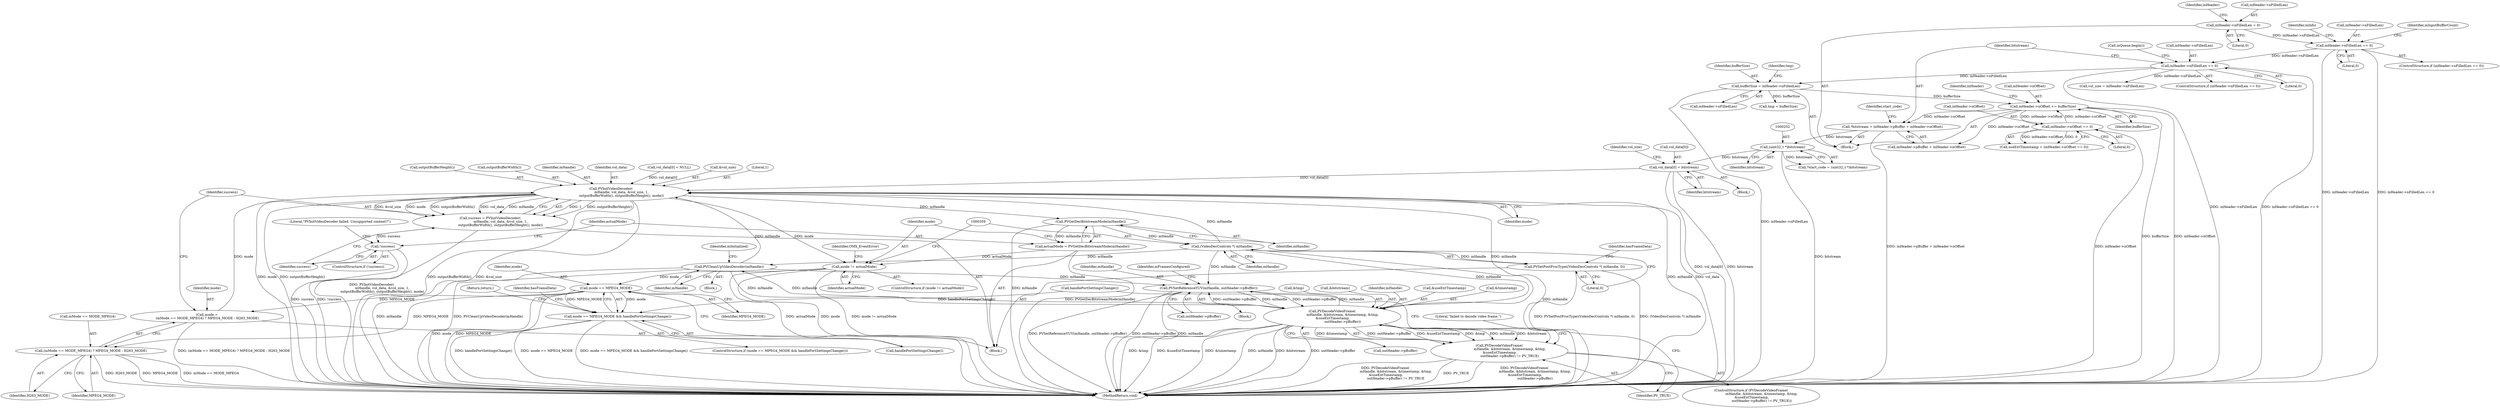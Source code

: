 digraph "0_Android_d4271b792bdad85a80e2b83ab34c4b30b74f53ec@array" {
"1000292" [label="(Call,vol_data[0] = bitstream)"];
"1000251" [label="(Call,(uint32_t *)bitstream)"];
"1000239" [label="(Call,*bitstream = inHeader->pBuffer + inHeader->nOffset)"];
"1000616" [label="(Call,inHeader->nOffset += bufferSize)"];
"1000504" [label="(Call,bufferSize = inHeader->nFilledLen)"];
"1000169" [label="(Call,inHeader->nFilledLen == 0)"];
"1000646" [label="(Call,inHeader->nFilledLen == 0)"];
"1000621" [label="(Call,inHeader->nFilledLen = 0)"];
"1000481" [label="(Call,inHeader->nOffset == 0)"];
"1000314" [label="(Call,PVInitVideoDecoder(\n                    mHandle, vol_data, &vol_size, 1,\n                    outputBufferWidth(), outputBufferHeight(), mode))"];
"1000312" [label="(Call,success = PVInitVideoDecoder(\n                    mHandle, vol_data, &vol_size, 1,\n                    outputBufferWidth(), outputBufferHeight(), mode))"];
"1000324" [label="(Call,!success)"];
"1000341" [label="(Call,PVGetDecBitstreamMode(mHandle))"];
"1000339" [label="(Call,actualMode = PVGetDecBitstreamMode(mHandle))"];
"1000344" [label="(Call,mode != actualMode)"];
"1000400" [label="(Call,mode == MPEG4_MODE)"];
"1000303" [label="(Call,mode =\n (mMode == MODE_MPEG4) ? MPEG4_MODE : H263_MODE)"];
"1000305" [label="(Call,(mMode == MODE_MPEG4) ? MPEG4_MODE : H263_MODE)"];
"1000399" [label="(Call,mode == MPEG4_MODE && handlePortSettingsChange())"];
"1000358" [label="(Call,(VideoDecControls *) mHandle)"];
"1000264" [label="(Call,PVCleanUpVideoDecoder(mHandle))"];
"1000470" [label="(Call,PVSetReferenceYUV(mHandle, outHeader->pBuffer))"];
"1000578" [label="(Call,PVDecodeVideoFrame(\n                    mHandle, &bitstream, &timestamp, &tmp,\n &useExtTimestamp,\n                    outHeader->pBuffer))"];
"1000577" [label="(Call,PVDecodeVideoFrame(\n                    mHandle, &bitstream, &timestamp, &tmp,\n &useExtTimestamp,\n                    outHeader->pBuffer) != PV_TRUE)"];
"1000357" [label="(Call,PVSetPostProcType((VideoDecControls *) mHandle, 0))"];
"1000605" [label="(Call,handlePortSettingsChange())"];
"1000577" [label="(Call,PVDecodeVideoFrame(\n                    mHandle, &bitstream, &timestamp, &tmp,\n &useExtTimestamp,\n                    outHeader->pBuffer) != PV_TRUE)"];
"1000588" [label="(Call,outHeader->pBuffer)"];
"1000129" [label="(Block,)"];
"1000621" [label="(Call,inHeader->nFilledLen = 0)"];
"1000324" [label="(Call,!success)"];
"1000401" [label="(Identifier,mode)"];
"1000400" [label="(Call,mode == MPEG4_MODE)"];
"1000479" [label="(Call,useExtTimestamp = (inHeader->nOffset == 0))"];
"1000296" [label="(Identifier,bitstream)"];
"1000272" [label="(Block,)"];
"1000297" [label="(Call,vol_size = inHeader->nFilledLen)"];
"1000645" [label="(ControlStructure,if (inHeader->nFilledLen == 0))"];
"1000341" [label="(Call,PVGetDecBitstreamMode(mHandle))"];
"1000267" [label="(Identifier,mInitialized)"];
"1000647" [label="(Call,inHeader->nFilledLen)"];
"1000328" [label="(Literal,\"PVInitVideoDecoder failed. Unsupported content?\")"];
"1000668" [label="(Identifier,mInputBufferCount)"];
"1000405" [label="(Return,return;)"];
"1000346" [label="(Identifier,actualMode)"];
"1000584" [label="(Call,&tmp)"];
"1000314" [label="(Call,PVInitVideoDecoder(\n                    mHandle, vol_data, &vol_size, 1,\n                    outputBufferWidth(), outputBufferHeight(), mode))"];
"1000321" [label="(Call,outputBufferHeight())"];
"1000471" [label="(Identifier,mHandle)"];
"1000251" [label="(Call,(uint32_t *)bitstream)"];
"1000320" [label="(Call,outputBufferWidth())"];
"1000168" [label="(ControlStructure,if (inHeader->nFilledLen == 0))"];
"1000361" [label="(Literal,0)"];
"1000629" [label="(Identifier,inHeader)"];
"1000176" [label="(Call,inQueue.begin())"];
"1000323" [label="(ControlStructure,if (!success))"];
"1000349" [label="(Identifier,OMX_EventError)"];
"1000306" [label="(Call,mMode == MODE_MPEG4)"];
"1000414" [label="(Block,)"];
"1000241" [label="(Call,inHeader->pBuffer + inHeader->nOffset)"];
"1000408" [label="(Identifier,hasFrameData)"];
"1000342" [label="(Identifier,mHandle)"];
"1000304" [label="(Identifier,mode)"];
"1000292" [label="(Call,vol_data[0] = bitstream)"];
"1000578" [label="(Call,PVDecodeVideoFrame(\n                    mHandle, &bitstream, &timestamp, &tmp,\n &useExtTimestamp,\n                    outHeader->pBuffer))"];
"1000170" [label="(Call,inHeader->nFilledLen)"];
"1000402" [label="(Identifier,MPEG4_MODE)"];
"1000485" [label="(Literal,0)"];
"1000360" [label="(Identifier,mHandle)"];
"1000646" [label="(Call,inHeader->nFilledLen == 0)"];
"1000654" [label="(Identifier,inInfo)"];
"1000173" [label="(Literal,0)"];
"1000511" [label="(Identifier,tmp)"];
"1000470" [label="(Call,PVSetReferenceYUV(mHandle, outHeader->pBuffer))"];
"1000357" [label="(Call,PVSetPostProcType((VideoDecControls *) mHandle, 0))"];
"1000322" [label="(Identifier,mode)"];
"1000315" [label="(Identifier,mHandle)"];
"1000240" [label="(Identifier,bitstream)"];
"1000169" [label="(Call,inHeader->nFilledLen == 0)"];
"1000505" [label="(Identifier,bufferSize)"];
"1000309" [label="(Identifier,MPEG4_MODE)"];
"1000399" [label="(Call,mode == MPEG4_MODE && handlePortSettingsChange())"];
"1000594" [label="(Literal,\"failed to decode video frame.\")"];
"1000472" [label="(Call,outHeader->pBuffer)"];
"1000476" [label="(Identifier,mFramesConfigured)"];
"1000316" [label="(Identifier,vol_data)"];
"1000622" [label="(Call,inHeader->nFilledLen)"];
"1000265" [label="(Identifier,mHandle)"];
"1000305" [label="(Call,(mMode == MODE_MPEG4) ? MPEG4_MODE : H263_MODE)"];
"1000580" [label="(Call,&bitstream)"];
"1000339" [label="(Call,actualMode = PVGetDecBitstreamMode(mHandle))"];
"1000482" [label="(Call,inHeader->nOffset)"];
"1000504" [label="(Call,bufferSize = inHeader->nFilledLen)"];
"1000303" [label="(Call,mode =\n (mMode == MODE_MPEG4) ? MPEG4_MODE : H263_MODE)"];
"1000364" [label="(Identifier,hasFrameData)"];
"1000481" [label="(Call,inHeader->nOffset == 0)"];
"1000340" [label="(Identifier,actualMode)"];
"1000617" [label="(Call,inHeader->nOffset)"];
"1000510" [label="(Call,tmp = bufferSize)"];
"1000343" [label="(ControlStructure,if (mode != actualMode))"];
"1000579" [label="(Identifier,mHandle)"];
"1000249" [label="(Call,*start_code = (uint32_t *)bitstream)"];
"1000278" [label="(Call,vol_data[0] = NULL)"];
"1000586" [label="(Call,&useExtTimestamp)"];
"1000398" [label="(ControlStructure,if (mode == MPEG4_MODE && handlePortSettingsChange()))"];
"1000298" [label="(Identifier,vol_size)"];
"1000325" [label="(Identifier,success)"];
"1000312" [label="(Call,success = PVInitVideoDecoder(\n                    mHandle, vol_data, &vol_size, 1,\n                    outputBufferWidth(), outputBufferHeight(), mode))"];
"1000403" [label="(Call,handlePortSettingsChange())"];
"1000250" [label="(Identifier,start_code)"];
"1000591" [label="(Identifier,PV_TRUE)"];
"1000253" [label="(Identifier,bitstream)"];
"1000616" [label="(Call,inHeader->nOffset += bufferSize)"];
"1000291" [label="(Block,)"];
"1000317" [label="(Call,&vol_size)"];
"1000620" [label="(Identifier,bufferSize)"];
"1000506" [label="(Call,inHeader->nFilledLen)"];
"1000576" [label="(ControlStructure,if (PVDecodeVideoFrame(\n                    mHandle, &bitstream, &timestamp, &tmp,\n &useExtTimestamp,\n                    outHeader->pBuffer) != PV_TRUE))"];
"1000358" [label="(Call,(VideoDecControls *) mHandle)"];
"1000264" [label="(Call,PVCleanUpVideoDecoder(mHandle))"];
"1000313" [label="(Identifier,success)"];
"1000310" [label="(Identifier,H263_MODE)"];
"1000650" [label="(Literal,0)"];
"1000293" [label="(Call,vol_data[0])"];
"1000345" [label="(Identifier,mode)"];
"1000623" [label="(Identifier,inHeader)"];
"1000319" [label="(Literal,1)"];
"1000263" [label="(Block,)"];
"1000625" [label="(Literal,0)"];
"1000344" [label="(Call,mode != actualMode)"];
"1000239" [label="(Call,*bitstream = inHeader->pBuffer + inHeader->nOffset)"];
"1000715" [label="(MethodReturn,void)"];
"1000582" [label="(Call,&timestamp)"];
"1000292" -> "1000291"  [label="AST: "];
"1000292" -> "1000296"  [label="CFG: "];
"1000293" -> "1000292"  [label="AST: "];
"1000296" -> "1000292"  [label="AST: "];
"1000298" -> "1000292"  [label="CFG: "];
"1000292" -> "1000715"  [label="DDG: vol_data[0]"];
"1000292" -> "1000715"  [label="DDG: bitstream"];
"1000251" -> "1000292"  [label="DDG: bitstream"];
"1000292" -> "1000314"  [label="DDG: vol_data[0]"];
"1000251" -> "1000249"  [label="AST: "];
"1000251" -> "1000253"  [label="CFG: "];
"1000252" -> "1000251"  [label="AST: "];
"1000253" -> "1000251"  [label="AST: "];
"1000249" -> "1000251"  [label="CFG: "];
"1000251" -> "1000715"  [label="DDG: bitstream"];
"1000251" -> "1000249"  [label="DDG: bitstream"];
"1000239" -> "1000251"  [label="DDG: bitstream"];
"1000239" -> "1000129"  [label="AST: "];
"1000239" -> "1000241"  [label="CFG: "];
"1000240" -> "1000239"  [label="AST: "];
"1000241" -> "1000239"  [label="AST: "];
"1000250" -> "1000239"  [label="CFG: "];
"1000239" -> "1000715"  [label="DDG: inHeader->pBuffer + inHeader->nOffset"];
"1000616" -> "1000239"  [label="DDG: inHeader->nOffset"];
"1000616" -> "1000129"  [label="AST: "];
"1000616" -> "1000620"  [label="CFG: "];
"1000617" -> "1000616"  [label="AST: "];
"1000620" -> "1000616"  [label="AST: "];
"1000623" -> "1000616"  [label="CFG: "];
"1000616" -> "1000715"  [label="DDG: inHeader->nOffset"];
"1000616" -> "1000715"  [label="DDG: bufferSize"];
"1000616" -> "1000241"  [label="DDG: inHeader->nOffset"];
"1000616" -> "1000481"  [label="DDG: inHeader->nOffset"];
"1000504" -> "1000616"  [label="DDG: bufferSize"];
"1000481" -> "1000616"  [label="DDG: inHeader->nOffset"];
"1000504" -> "1000129"  [label="AST: "];
"1000504" -> "1000506"  [label="CFG: "];
"1000505" -> "1000504"  [label="AST: "];
"1000506" -> "1000504"  [label="AST: "];
"1000511" -> "1000504"  [label="CFG: "];
"1000504" -> "1000715"  [label="DDG: inHeader->nFilledLen"];
"1000169" -> "1000504"  [label="DDG: inHeader->nFilledLen"];
"1000504" -> "1000510"  [label="DDG: bufferSize"];
"1000169" -> "1000168"  [label="AST: "];
"1000169" -> "1000173"  [label="CFG: "];
"1000170" -> "1000169"  [label="AST: "];
"1000173" -> "1000169"  [label="AST: "];
"1000176" -> "1000169"  [label="CFG: "];
"1000240" -> "1000169"  [label="CFG: "];
"1000169" -> "1000715"  [label="DDG: inHeader->nFilledLen == 0"];
"1000169" -> "1000715"  [label="DDG: inHeader->nFilledLen"];
"1000646" -> "1000169"  [label="DDG: inHeader->nFilledLen"];
"1000169" -> "1000297"  [label="DDG: inHeader->nFilledLen"];
"1000646" -> "1000645"  [label="AST: "];
"1000646" -> "1000650"  [label="CFG: "];
"1000647" -> "1000646"  [label="AST: "];
"1000650" -> "1000646"  [label="AST: "];
"1000654" -> "1000646"  [label="CFG: "];
"1000668" -> "1000646"  [label="CFG: "];
"1000646" -> "1000715"  [label="DDG: inHeader->nFilledLen == 0"];
"1000646" -> "1000715"  [label="DDG: inHeader->nFilledLen"];
"1000621" -> "1000646"  [label="DDG: inHeader->nFilledLen"];
"1000621" -> "1000129"  [label="AST: "];
"1000621" -> "1000625"  [label="CFG: "];
"1000622" -> "1000621"  [label="AST: "];
"1000625" -> "1000621"  [label="AST: "];
"1000629" -> "1000621"  [label="CFG: "];
"1000481" -> "1000479"  [label="AST: "];
"1000481" -> "1000485"  [label="CFG: "];
"1000482" -> "1000481"  [label="AST: "];
"1000485" -> "1000481"  [label="AST: "];
"1000479" -> "1000481"  [label="CFG: "];
"1000481" -> "1000715"  [label="DDG: inHeader->nOffset"];
"1000481" -> "1000479"  [label="DDG: inHeader->nOffset"];
"1000481" -> "1000479"  [label="DDG: 0"];
"1000314" -> "1000312"  [label="AST: "];
"1000314" -> "1000322"  [label="CFG: "];
"1000315" -> "1000314"  [label="AST: "];
"1000316" -> "1000314"  [label="AST: "];
"1000317" -> "1000314"  [label="AST: "];
"1000319" -> "1000314"  [label="AST: "];
"1000320" -> "1000314"  [label="AST: "];
"1000321" -> "1000314"  [label="AST: "];
"1000322" -> "1000314"  [label="AST: "];
"1000312" -> "1000314"  [label="CFG: "];
"1000314" -> "1000715"  [label="DDG: mHandle"];
"1000314" -> "1000715"  [label="DDG: vol_data"];
"1000314" -> "1000715"  [label="DDG: mode"];
"1000314" -> "1000715"  [label="DDG: outputBufferHeight()"];
"1000314" -> "1000715"  [label="DDG: outputBufferWidth()"];
"1000314" -> "1000715"  [label="DDG: &vol_size"];
"1000314" -> "1000312"  [label="DDG: 1"];
"1000314" -> "1000312"  [label="DDG: outputBufferHeight()"];
"1000314" -> "1000312"  [label="DDG: &vol_size"];
"1000314" -> "1000312"  [label="DDG: mode"];
"1000314" -> "1000312"  [label="DDG: outputBufferWidth()"];
"1000314" -> "1000312"  [label="DDG: vol_data"];
"1000314" -> "1000312"  [label="DDG: mHandle"];
"1000578" -> "1000314"  [label="DDG: mHandle"];
"1000264" -> "1000314"  [label="DDG: mHandle"];
"1000358" -> "1000314"  [label="DDG: mHandle"];
"1000278" -> "1000314"  [label="DDG: vol_data[0]"];
"1000303" -> "1000314"  [label="DDG: mode"];
"1000314" -> "1000341"  [label="DDG: mHandle"];
"1000314" -> "1000344"  [label="DDG: mode"];
"1000312" -> "1000272"  [label="AST: "];
"1000313" -> "1000312"  [label="AST: "];
"1000325" -> "1000312"  [label="CFG: "];
"1000312" -> "1000715"  [label="DDG: PVInitVideoDecoder(\n                    mHandle, vol_data, &vol_size, 1,\n                    outputBufferWidth(), outputBufferHeight(), mode)"];
"1000312" -> "1000324"  [label="DDG: success"];
"1000324" -> "1000323"  [label="AST: "];
"1000324" -> "1000325"  [label="CFG: "];
"1000325" -> "1000324"  [label="AST: "];
"1000328" -> "1000324"  [label="CFG: "];
"1000340" -> "1000324"  [label="CFG: "];
"1000324" -> "1000715"  [label="DDG: !success"];
"1000324" -> "1000715"  [label="DDG: success"];
"1000341" -> "1000339"  [label="AST: "];
"1000341" -> "1000342"  [label="CFG: "];
"1000342" -> "1000341"  [label="AST: "];
"1000339" -> "1000341"  [label="CFG: "];
"1000341" -> "1000715"  [label="DDG: mHandle"];
"1000341" -> "1000339"  [label="DDG: mHandle"];
"1000341" -> "1000358"  [label="DDG: mHandle"];
"1000339" -> "1000272"  [label="AST: "];
"1000340" -> "1000339"  [label="AST: "];
"1000345" -> "1000339"  [label="CFG: "];
"1000339" -> "1000715"  [label="DDG: PVGetDecBitstreamMode(mHandle)"];
"1000339" -> "1000344"  [label="DDG: actualMode"];
"1000344" -> "1000343"  [label="AST: "];
"1000344" -> "1000346"  [label="CFG: "];
"1000345" -> "1000344"  [label="AST: "];
"1000346" -> "1000344"  [label="AST: "];
"1000349" -> "1000344"  [label="CFG: "];
"1000359" -> "1000344"  [label="CFG: "];
"1000344" -> "1000715"  [label="DDG: mode != actualMode"];
"1000344" -> "1000715"  [label="DDG: actualMode"];
"1000344" -> "1000715"  [label="DDG: mode"];
"1000344" -> "1000400"  [label="DDG: mode"];
"1000400" -> "1000399"  [label="AST: "];
"1000400" -> "1000402"  [label="CFG: "];
"1000401" -> "1000400"  [label="AST: "];
"1000402" -> "1000400"  [label="AST: "];
"1000403" -> "1000400"  [label="CFG: "];
"1000399" -> "1000400"  [label="CFG: "];
"1000400" -> "1000715"  [label="DDG: mode"];
"1000400" -> "1000715"  [label="DDG: MPEG4_MODE"];
"1000400" -> "1000303"  [label="DDG: MPEG4_MODE"];
"1000400" -> "1000305"  [label="DDG: MPEG4_MODE"];
"1000400" -> "1000399"  [label="DDG: mode"];
"1000400" -> "1000399"  [label="DDG: MPEG4_MODE"];
"1000303" -> "1000272"  [label="AST: "];
"1000303" -> "1000305"  [label="CFG: "];
"1000304" -> "1000303"  [label="AST: "];
"1000305" -> "1000303"  [label="AST: "];
"1000313" -> "1000303"  [label="CFG: "];
"1000303" -> "1000715"  [label="DDG: (mMode == MODE_MPEG4) ? MPEG4_MODE : H263_MODE"];
"1000305" -> "1000309"  [label="CFG: "];
"1000305" -> "1000310"  [label="CFG: "];
"1000306" -> "1000305"  [label="AST: "];
"1000309" -> "1000305"  [label="AST: "];
"1000310" -> "1000305"  [label="AST: "];
"1000305" -> "1000715"  [label="DDG: H263_MODE"];
"1000305" -> "1000715"  [label="DDG: MPEG4_MODE"];
"1000305" -> "1000715"  [label="DDG: mMode == MODE_MPEG4"];
"1000399" -> "1000398"  [label="AST: "];
"1000399" -> "1000403"  [label="CFG: "];
"1000403" -> "1000399"  [label="AST: "];
"1000405" -> "1000399"  [label="CFG: "];
"1000408" -> "1000399"  [label="CFG: "];
"1000399" -> "1000715"  [label="DDG: handlePortSettingsChange()"];
"1000399" -> "1000715"  [label="DDG: mode == MPEG4_MODE"];
"1000399" -> "1000715"  [label="DDG: mode == MPEG4_MODE && handlePortSettingsChange()"];
"1000605" -> "1000399"  [label="DDG: handlePortSettingsChange()"];
"1000358" -> "1000357"  [label="AST: "];
"1000358" -> "1000360"  [label="CFG: "];
"1000359" -> "1000358"  [label="AST: "];
"1000360" -> "1000358"  [label="AST: "];
"1000361" -> "1000358"  [label="CFG: "];
"1000358" -> "1000715"  [label="DDG: mHandle"];
"1000358" -> "1000264"  [label="DDG: mHandle"];
"1000358" -> "1000357"  [label="DDG: mHandle"];
"1000358" -> "1000470"  [label="DDG: mHandle"];
"1000358" -> "1000578"  [label="DDG: mHandle"];
"1000264" -> "1000263"  [label="AST: "];
"1000264" -> "1000265"  [label="CFG: "];
"1000265" -> "1000264"  [label="AST: "];
"1000267" -> "1000264"  [label="CFG: "];
"1000264" -> "1000715"  [label="DDG: mHandle"];
"1000264" -> "1000715"  [label="DDG: PVCleanUpVideoDecoder(mHandle)"];
"1000578" -> "1000264"  [label="DDG: mHandle"];
"1000264" -> "1000470"  [label="DDG: mHandle"];
"1000264" -> "1000578"  [label="DDG: mHandle"];
"1000470" -> "1000414"  [label="AST: "];
"1000470" -> "1000472"  [label="CFG: "];
"1000471" -> "1000470"  [label="AST: "];
"1000472" -> "1000470"  [label="AST: "];
"1000476" -> "1000470"  [label="CFG: "];
"1000470" -> "1000715"  [label="DDG: outHeader->pBuffer"];
"1000470" -> "1000715"  [label="DDG: mHandle"];
"1000470" -> "1000715"  [label="DDG: PVSetReferenceYUV(mHandle, outHeader->pBuffer)"];
"1000578" -> "1000470"  [label="DDG: mHandle"];
"1000578" -> "1000470"  [label="DDG: outHeader->pBuffer"];
"1000470" -> "1000578"  [label="DDG: mHandle"];
"1000470" -> "1000578"  [label="DDG: outHeader->pBuffer"];
"1000578" -> "1000577"  [label="AST: "];
"1000578" -> "1000588"  [label="CFG: "];
"1000579" -> "1000578"  [label="AST: "];
"1000580" -> "1000578"  [label="AST: "];
"1000582" -> "1000578"  [label="AST: "];
"1000584" -> "1000578"  [label="AST: "];
"1000586" -> "1000578"  [label="AST: "];
"1000588" -> "1000578"  [label="AST: "];
"1000591" -> "1000578"  [label="CFG: "];
"1000578" -> "1000715"  [label="DDG: mHandle"];
"1000578" -> "1000715"  [label="DDG: &bitstream"];
"1000578" -> "1000715"  [label="DDG: outHeader->pBuffer"];
"1000578" -> "1000715"  [label="DDG: &tmp"];
"1000578" -> "1000715"  [label="DDG: &useExtTimestamp"];
"1000578" -> "1000715"  [label="DDG: &timestamp"];
"1000578" -> "1000577"  [label="DDG: outHeader->pBuffer"];
"1000578" -> "1000577"  [label="DDG: &useExtTimestamp"];
"1000578" -> "1000577"  [label="DDG: &tmp"];
"1000578" -> "1000577"  [label="DDG: mHandle"];
"1000578" -> "1000577"  [label="DDG: &bitstream"];
"1000578" -> "1000577"  [label="DDG: &timestamp"];
"1000577" -> "1000576"  [label="AST: "];
"1000577" -> "1000591"  [label="CFG: "];
"1000591" -> "1000577"  [label="AST: "];
"1000594" -> "1000577"  [label="CFG: "];
"1000605" -> "1000577"  [label="CFG: "];
"1000577" -> "1000715"  [label="DDG: PVDecodeVideoFrame(\n                    mHandle, &bitstream, &timestamp, &tmp,\n &useExtTimestamp,\n                    outHeader->pBuffer) != PV_TRUE"];
"1000577" -> "1000715"  [label="DDG: PV_TRUE"];
"1000577" -> "1000715"  [label="DDG: PVDecodeVideoFrame(\n                    mHandle, &bitstream, &timestamp, &tmp,\n &useExtTimestamp,\n                    outHeader->pBuffer)"];
"1000357" -> "1000272"  [label="AST: "];
"1000357" -> "1000361"  [label="CFG: "];
"1000361" -> "1000357"  [label="AST: "];
"1000364" -> "1000357"  [label="CFG: "];
"1000357" -> "1000715"  [label="DDG: PVSetPostProcType((VideoDecControls *) mHandle, 0)"];
"1000357" -> "1000715"  [label="DDG: (VideoDecControls *) mHandle"];
}
